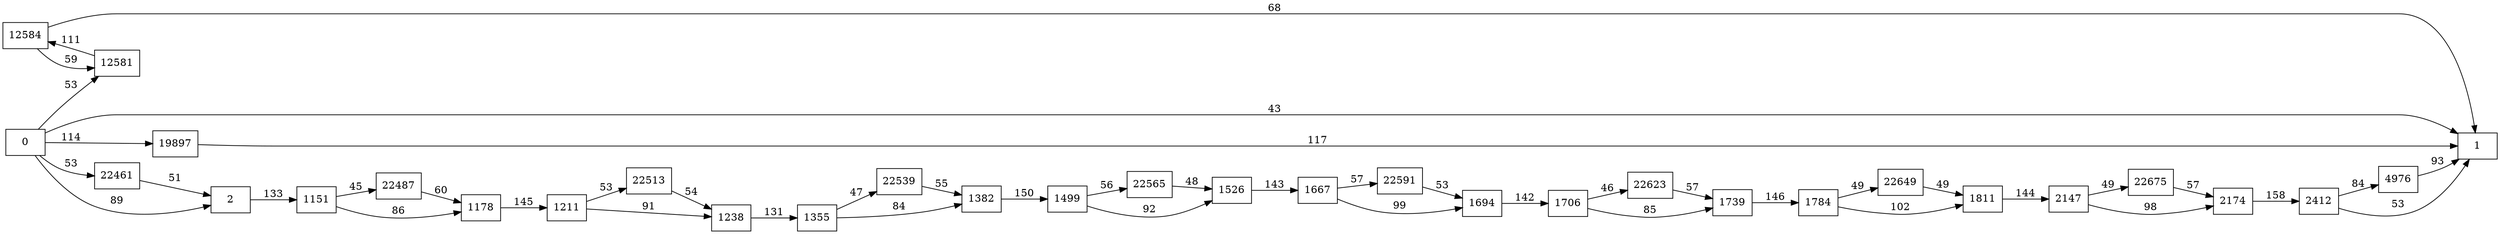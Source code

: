 digraph {
	graph [rankdir=LR]
	node [shape=rectangle]
	2 -> 1151 [label=133]
	1151 -> 1178 [label=86]
	1151 -> 22487 [label=45]
	1178 -> 1211 [label=145]
	1211 -> 1238 [label=91]
	1211 -> 22513 [label=53]
	1238 -> 1355 [label=131]
	1355 -> 1382 [label=84]
	1355 -> 22539 [label=47]
	1382 -> 1499 [label=150]
	1499 -> 1526 [label=92]
	1499 -> 22565 [label=56]
	1526 -> 1667 [label=143]
	1667 -> 1694 [label=99]
	1667 -> 22591 [label=57]
	1694 -> 1706 [label=142]
	1706 -> 1739 [label=85]
	1706 -> 22623 [label=46]
	1739 -> 1784 [label=146]
	1784 -> 1811 [label=102]
	1784 -> 22649 [label=49]
	1811 -> 2147 [label=144]
	2147 -> 2174 [label=98]
	2147 -> 22675 [label=49]
	2174 -> 2412 [label=158]
	2412 -> 1 [label=53]
	2412 -> 4976 [label=84]
	4976 -> 1 [label=93]
	12581 -> 12584 [label=111]
	12584 -> 12581 [label=59]
	12584 -> 1 [label=68]
	19897 -> 1 [label=117]
	22461 -> 2 [label=51]
	22487 -> 1178 [label=60]
	22513 -> 1238 [label=54]
	22539 -> 1382 [label=55]
	22565 -> 1526 [label=48]
	22591 -> 1694 [label=53]
	22623 -> 1739 [label=57]
	22649 -> 1811 [label=49]
	22675 -> 2174 [label=57]
	0 -> 2 [label=89]
	0 -> 1 [label=43]
	0 -> 12581 [label=53]
	0 -> 19897 [label=114]
	0 -> 22461 [label=53]
}
